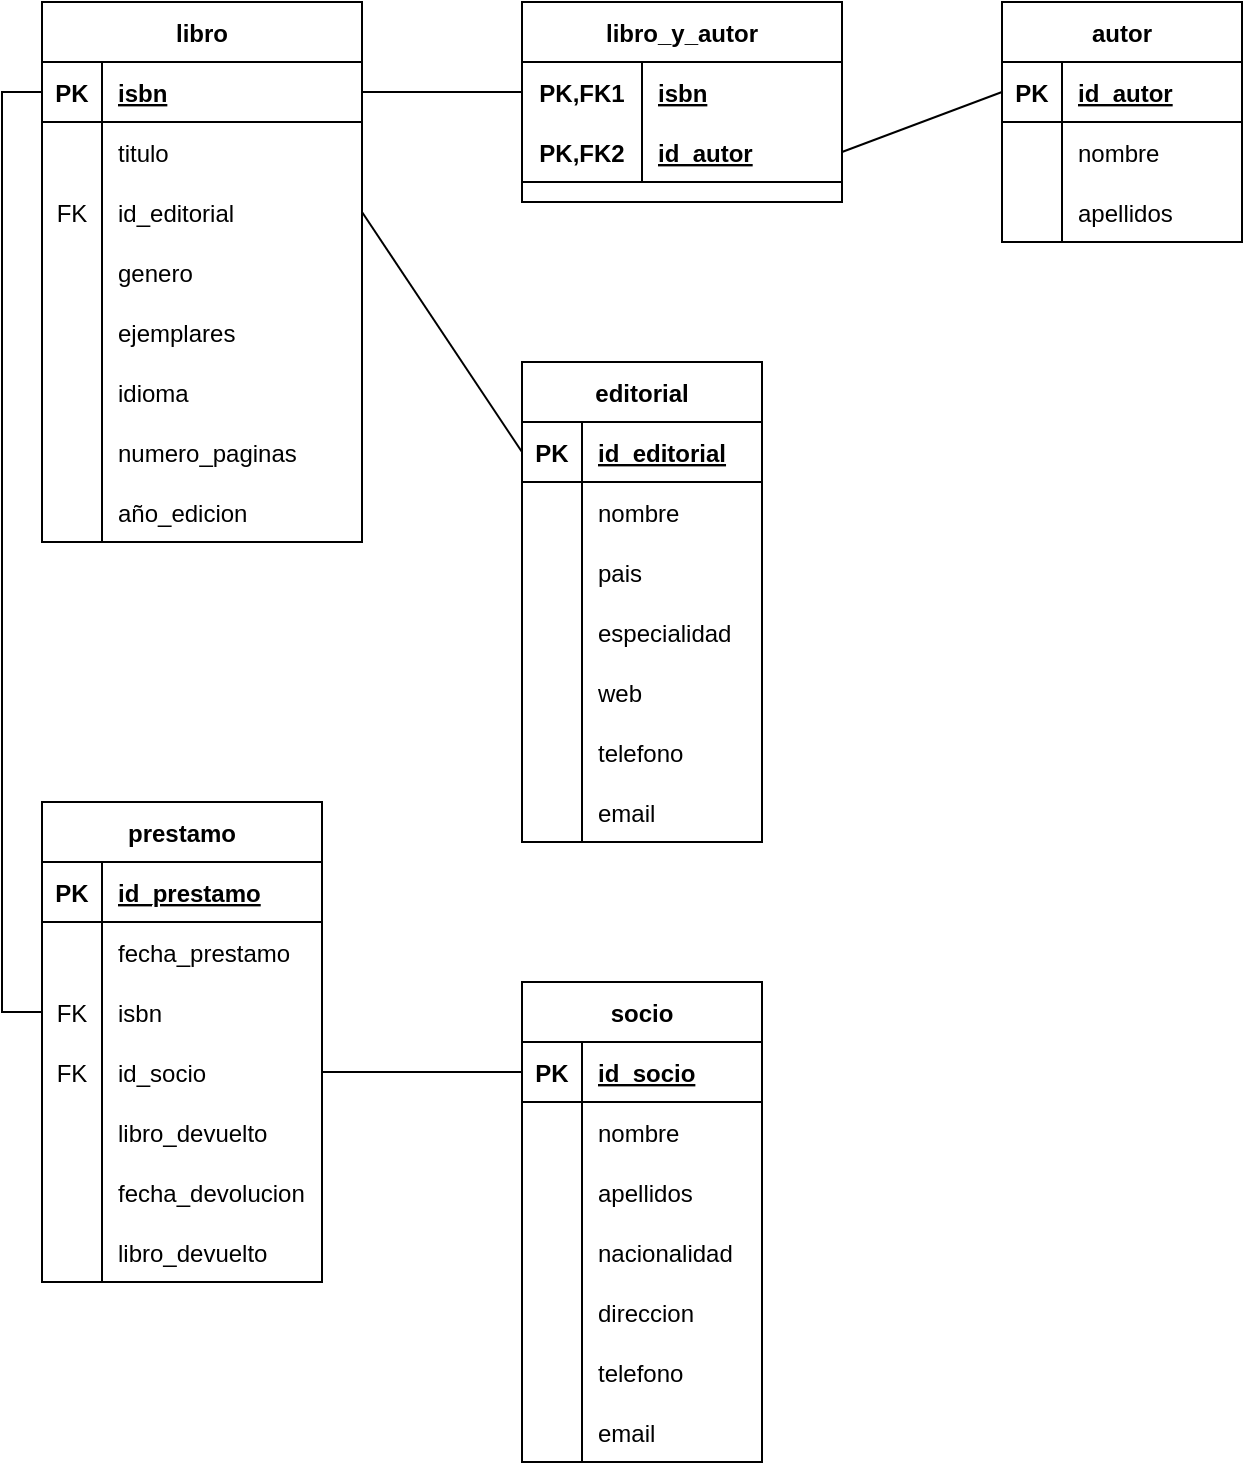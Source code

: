 <mxfile version="14.7.8" type="device"><diagram id="R2lEEEUBdFMjLlhIrx00" name="Page-1"><mxGraphModel dx="1026" dy="839" grid="1" gridSize="10" guides="1" tooltips="1" connect="1" arrows="1" fold="1" page="1" pageScale="1" pageWidth="850" pageHeight="1100" math="0" shadow="0" extFonts="Permanent Marker^https://fonts.googleapis.com/css?family=Permanent+Marker"><root><mxCell id="0"/><mxCell id="1" parent="0"/><mxCell id="C-vyLk0tnHw3VtMMgP7b-2" value="autor" style="shape=table;startSize=30;container=1;collapsible=1;childLayout=tableLayout;fixedRows=1;rowLines=0;fontStyle=1;align=center;resizeLast=1;" parent="1" vertex="1"><mxGeometry x="640" y="40" width="120" height="120" as="geometry"/></mxCell><mxCell id="C-vyLk0tnHw3VtMMgP7b-3" value="" style="shape=partialRectangle;collapsible=0;dropTarget=0;pointerEvents=0;fillColor=none;points=[[0,0.5],[1,0.5]];portConstraint=eastwest;top=0;left=0;right=0;bottom=1;" parent="C-vyLk0tnHw3VtMMgP7b-2" vertex="1"><mxGeometry y="30" width="120" height="30" as="geometry"/></mxCell><mxCell id="C-vyLk0tnHw3VtMMgP7b-4" value="PK" style="shape=partialRectangle;overflow=hidden;connectable=0;fillColor=none;top=0;left=0;bottom=0;right=0;fontStyle=1;" parent="C-vyLk0tnHw3VtMMgP7b-3" vertex="1"><mxGeometry width="30" height="30" as="geometry"/></mxCell><mxCell id="C-vyLk0tnHw3VtMMgP7b-5" value="id_autor" style="shape=partialRectangle;overflow=hidden;connectable=0;fillColor=none;top=0;left=0;bottom=0;right=0;align=left;spacingLeft=6;fontStyle=5;" parent="C-vyLk0tnHw3VtMMgP7b-3" vertex="1"><mxGeometry x="30" width="90" height="30" as="geometry"/></mxCell><mxCell id="C-vyLk0tnHw3VtMMgP7b-6" value="" style="shape=partialRectangle;collapsible=0;dropTarget=0;pointerEvents=0;fillColor=none;points=[[0,0.5],[1,0.5]];portConstraint=eastwest;top=0;left=0;right=0;bottom=0;" parent="C-vyLk0tnHw3VtMMgP7b-2" vertex="1"><mxGeometry y="60" width="120" height="30" as="geometry"/></mxCell><mxCell id="C-vyLk0tnHw3VtMMgP7b-7" value="" style="shape=partialRectangle;overflow=hidden;connectable=0;fillColor=none;top=0;left=0;bottom=0;right=0;" parent="C-vyLk0tnHw3VtMMgP7b-6" vertex="1"><mxGeometry width="30" height="30" as="geometry"/></mxCell><mxCell id="C-vyLk0tnHw3VtMMgP7b-8" value="nombre" style="shape=partialRectangle;overflow=hidden;connectable=0;fillColor=none;top=0;left=0;bottom=0;right=0;align=left;spacingLeft=6;" parent="C-vyLk0tnHw3VtMMgP7b-6" vertex="1"><mxGeometry x="30" width="90" height="30" as="geometry"/></mxCell><mxCell id="C-vyLk0tnHw3VtMMgP7b-9" value="" style="shape=partialRectangle;collapsible=0;dropTarget=0;pointerEvents=0;fillColor=none;points=[[0,0.5],[1,0.5]];portConstraint=eastwest;top=0;left=0;right=0;bottom=0;" parent="C-vyLk0tnHw3VtMMgP7b-2" vertex="1"><mxGeometry y="90" width="120" height="30" as="geometry"/></mxCell><mxCell id="C-vyLk0tnHw3VtMMgP7b-10" value="" style="shape=partialRectangle;overflow=hidden;connectable=0;fillColor=none;top=0;left=0;bottom=0;right=0;" parent="C-vyLk0tnHw3VtMMgP7b-9" vertex="1"><mxGeometry width="30" height="30" as="geometry"/></mxCell><mxCell id="C-vyLk0tnHw3VtMMgP7b-11" value="apellidos" style="shape=partialRectangle;overflow=hidden;connectable=0;fillColor=none;top=0;left=0;bottom=0;right=0;align=left;spacingLeft=6;" parent="C-vyLk0tnHw3VtMMgP7b-9" vertex="1"><mxGeometry x="30" width="90" height="30" as="geometry"/></mxCell><mxCell id="C-vyLk0tnHw3VtMMgP7b-23" value="libro" style="shape=table;startSize=30;container=1;collapsible=1;childLayout=tableLayout;fixedRows=1;rowLines=0;fontStyle=1;align=center;resizeLast=1;" parent="1" vertex="1"><mxGeometry x="160" y="40" width="160" height="270" as="geometry"/></mxCell><mxCell id="C-vyLk0tnHw3VtMMgP7b-24" value="" style="shape=partialRectangle;collapsible=0;dropTarget=0;pointerEvents=0;fillColor=none;points=[[0,0.5],[1,0.5]];portConstraint=eastwest;top=0;left=0;right=0;bottom=1;" parent="C-vyLk0tnHw3VtMMgP7b-23" vertex="1"><mxGeometry y="30" width="160" height="30" as="geometry"/></mxCell><mxCell id="C-vyLk0tnHw3VtMMgP7b-25" value="PK" style="shape=partialRectangle;overflow=hidden;connectable=0;fillColor=none;top=0;left=0;bottom=0;right=0;fontStyle=1;" parent="C-vyLk0tnHw3VtMMgP7b-24" vertex="1"><mxGeometry width="30" height="30" as="geometry"/></mxCell><mxCell id="C-vyLk0tnHw3VtMMgP7b-26" value="isbn" style="shape=partialRectangle;overflow=hidden;connectable=0;fillColor=none;top=0;left=0;bottom=0;right=0;align=left;spacingLeft=6;fontStyle=5;" parent="C-vyLk0tnHw3VtMMgP7b-24" vertex="1"><mxGeometry x="30" width="130" height="30" as="geometry"/></mxCell><mxCell id="C-vyLk0tnHw3VtMMgP7b-27" value="" style="shape=partialRectangle;collapsible=0;dropTarget=0;pointerEvents=0;fillColor=none;points=[[0,0.5],[1,0.5]];portConstraint=eastwest;top=0;left=0;right=0;bottom=0;" parent="C-vyLk0tnHw3VtMMgP7b-23" vertex="1"><mxGeometry y="60" width="160" height="30" as="geometry"/></mxCell><mxCell id="C-vyLk0tnHw3VtMMgP7b-28" value="" style="shape=partialRectangle;overflow=hidden;connectable=0;fillColor=none;top=0;left=0;bottom=0;right=0;" parent="C-vyLk0tnHw3VtMMgP7b-27" vertex="1"><mxGeometry width="30" height="30" as="geometry"/></mxCell><mxCell id="C-vyLk0tnHw3VtMMgP7b-29" value="titulo" style="shape=partialRectangle;overflow=hidden;connectable=0;fillColor=none;top=0;left=0;bottom=0;right=0;align=left;spacingLeft=6;" parent="C-vyLk0tnHw3VtMMgP7b-27" vertex="1"><mxGeometry x="30" width="130" height="30" as="geometry"/></mxCell><mxCell id="t0XQulh1M9-smdqElsIF-4" value="" style="shape=partialRectangle;collapsible=0;dropTarget=0;pointerEvents=0;fillColor=none;points=[[0,0.5],[1,0.5]];portConstraint=eastwest;top=0;left=0;right=0;bottom=0;" parent="C-vyLk0tnHw3VtMMgP7b-23" vertex="1"><mxGeometry y="90" width="160" height="30" as="geometry"/></mxCell><mxCell id="t0XQulh1M9-smdqElsIF-5" value="FK" style="shape=partialRectangle;overflow=hidden;connectable=0;fillColor=none;top=0;left=0;bottom=0;right=0;" parent="t0XQulh1M9-smdqElsIF-4" vertex="1"><mxGeometry width="30" height="30" as="geometry"/></mxCell><mxCell id="t0XQulh1M9-smdqElsIF-6" value="id_editorial" style="shape=partialRectangle;overflow=hidden;connectable=0;fillColor=none;top=0;left=0;bottom=0;right=0;align=left;spacingLeft=6;" parent="t0XQulh1M9-smdqElsIF-4" vertex="1"><mxGeometry x="30" width="130" height="30" as="geometry"/></mxCell><mxCell id="t0XQulh1M9-smdqElsIF-7" value="" style="shape=partialRectangle;collapsible=0;dropTarget=0;pointerEvents=0;fillColor=none;points=[[0,0.5],[1,0.5]];portConstraint=eastwest;top=0;left=0;right=0;bottom=0;" parent="C-vyLk0tnHw3VtMMgP7b-23" vertex="1"><mxGeometry y="120" width="160" height="30" as="geometry"/></mxCell><mxCell id="t0XQulh1M9-smdqElsIF-8" value="" style="shape=partialRectangle;overflow=hidden;connectable=0;fillColor=none;top=0;left=0;bottom=0;right=0;" parent="t0XQulh1M9-smdqElsIF-7" vertex="1"><mxGeometry width="30" height="30" as="geometry"/></mxCell><mxCell id="t0XQulh1M9-smdqElsIF-9" value="genero" style="shape=partialRectangle;overflow=hidden;connectable=0;fillColor=none;top=0;left=0;bottom=0;right=0;align=left;spacingLeft=6;" parent="t0XQulh1M9-smdqElsIF-7" vertex="1"><mxGeometry x="30" width="130" height="30" as="geometry"/></mxCell><mxCell id="t0XQulh1M9-smdqElsIF-10" value="" style="shape=partialRectangle;collapsible=0;dropTarget=0;pointerEvents=0;fillColor=none;points=[[0,0.5],[1,0.5]];portConstraint=eastwest;top=0;left=0;right=0;bottom=0;" parent="C-vyLk0tnHw3VtMMgP7b-23" vertex="1"><mxGeometry y="150" width="160" height="30" as="geometry"/></mxCell><mxCell id="t0XQulh1M9-smdqElsIF-11" value="" style="shape=partialRectangle;overflow=hidden;connectable=0;fillColor=none;top=0;left=0;bottom=0;right=0;" parent="t0XQulh1M9-smdqElsIF-10" vertex="1"><mxGeometry width="30" height="30" as="geometry"/></mxCell><mxCell id="t0XQulh1M9-smdqElsIF-12" value="ejemplares" style="shape=partialRectangle;overflow=hidden;connectable=0;fillColor=none;top=0;left=0;bottom=0;right=0;align=left;spacingLeft=6;" parent="t0XQulh1M9-smdqElsIF-10" vertex="1"><mxGeometry x="30" width="130" height="30" as="geometry"/></mxCell><mxCell id="98LerSVlrrrmI2GUcsHY-1" value="" style="shape=partialRectangle;collapsible=0;dropTarget=0;pointerEvents=0;fillColor=none;points=[[0,0.5],[1,0.5]];portConstraint=eastwest;top=0;left=0;right=0;bottom=0;" parent="C-vyLk0tnHw3VtMMgP7b-23" vertex="1"><mxGeometry y="180" width="160" height="30" as="geometry"/></mxCell><mxCell id="98LerSVlrrrmI2GUcsHY-2" value="" style="shape=partialRectangle;overflow=hidden;connectable=0;fillColor=none;top=0;left=0;bottom=0;right=0;" parent="98LerSVlrrrmI2GUcsHY-1" vertex="1"><mxGeometry width="30" height="30" as="geometry"/></mxCell><mxCell id="98LerSVlrrrmI2GUcsHY-3" value="idioma" style="shape=partialRectangle;overflow=hidden;connectable=0;fillColor=none;top=0;left=0;bottom=0;right=0;align=left;spacingLeft=6;" parent="98LerSVlrrrmI2GUcsHY-1" vertex="1"><mxGeometry x="30" width="130" height="30" as="geometry"/></mxCell><mxCell id="98LerSVlrrrmI2GUcsHY-4" value="" style="shape=partialRectangle;collapsible=0;dropTarget=0;pointerEvents=0;fillColor=none;points=[[0,0.5],[1,0.5]];portConstraint=eastwest;top=0;left=0;right=0;bottom=0;" parent="C-vyLk0tnHw3VtMMgP7b-23" vertex="1"><mxGeometry y="210" width="160" height="30" as="geometry"/></mxCell><mxCell id="98LerSVlrrrmI2GUcsHY-5" value="" style="shape=partialRectangle;overflow=hidden;connectable=0;fillColor=none;top=0;left=0;bottom=0;right=0;" parent="98LerSVlrrrmI2GUcsHY-4" vertex="1"><mxGeometry width="30" height="30" as="geometry"/></mxCell><mxCell id="98LerSVlrrrmI2GUcsHY-6" value="numero_paginas" style="shape=partialRectangle;overflow=hidden;connectable=0;fillColor=none;top=0;left=0;bottom=0;right=0;align=left;spacingLeft=6;" parent="98LerSVlrrrmI2GUcsHY-4" vertex="1"><mxGeometry x="30" width="130" height="30" as="geometry"/></mxCell><mxCell id="98LerSVlrrrmI2GUcsHY-9" value="" style="shape=partialRectangle;collapsible=0;dropTarget=0;pointerEvents=0;fillColor=none;points=[[0,0.5],[1,0.5]];portConstraint=eastwest;top=0;left=0;right=0;bottom=0;" parent="C-vyLk0tnHw3VtMMgP7b-23" vertex="1"><mxGeometry y="240" width="160" height="30" as="geometry"/></mxCell><mxCell id="98LerSVlrrrmI2GUcsHY-10" value="" style="shape=partialRectangle;overflow=hidden;connectable=0;fillColor=none;top=0;left=0;bottom=0;right=0;" parent="98LerSVlrrrmI2GUcsHY-9" vertex="1"><mxGeometry width="30" height="30" as="geometry"/></mxCell><mxCell id="98LerSVlrrrmI2GUcsHY-11" value="año_edicion" style="shape=partialRectangle;overflow=hidden;connectable=0;fillColor=none;top=0;left=0;bottom=0;right=0;align=left;spacingLeft=6;" parent="98LerSVlrrrmI2GUcsHY-9" vertex="1"><mxGeometry x="30" width="130" height="30" as="geometry"/></mxCell><mxCell id="t0XQulh1M9-smdqElsIF-29" value="editorial" style="shape=table;startSize=30;container=1;collapsible=1;childLayout=tableLayout;fixedRows=1;rowLines=0;fontStyle=1;align=center;resizeLast=1;" parent="1" vertex="1"><mxGeometry x="400" y="220" width="120" height="240" as="geometry"/></mxCell><mxCell id="t0XQulh1M9-smdqElsIF-30" value="" style="shape=partialRectangle;collapsible=0;dropTarget=0;pointerEvents=0;fillColor=none;points=[[0,0.5],[1,0.5]];portConstraint=eastwest;top=0;left=0;right=0;bottom=1;" parent="t0XQulh1M9-smdqElsIF-29" vertex="1"><mxGeometry y="30" width="120" height="30" as="geometry"/></mxCell><mxCell id="t0XQulh1M9-smdqElsIF-31" value="PK" style="shape=partialRectangle;overflow=hidden;connectable=0;fillColor=none;top=0;left=0;bottom=0;right=0;fontStyle=1;" parent="t0XQulh1M9-smdqElsIF-30" vertex="1"><mxGeometry width="30" height="30" as="geometry"/></mxCell><mxCell id="t0XQulh1M9-smdqElsIF-32" value="id_editorial" style="shape=partialRectangle;overflow=hidden;connectable=0;fillColor=none;top=0;left=0;bottom=0;right=0;align=left;spacingLeft=6;fontStyle=5;" parent="t0XQulh1M9-smdqElsIF-30" vertex="1"><mxGeometry x="30" width="90" height="30" as="geometry"/></mxCell><mxCell id="t0XQulh1M9-smdqElsIF-33" value="" style="shape=partialRectangle;collapsible=0;dropTarget=0;pointerEvents=0;fillColor=none;points=[[0,0.5],[1,0.5]];portConstraint=eastwest;top=0;left=0;right=0;bottom=0;" parent="t0XQulh1M9-smdqElsIF-29" vertex="1"><mxGeometry y="60" width="120" height="30" as="geometry"/></mxCell><mxCell id="t0XQulh1M9-smdqElsIF-34" value="" style="shape=partialRectangle;overflow=hidden;connectable=0;fillColor=none;top=0;left=0;bottom=0;right=0;" parent="t0XQulh1M9-smdqElsIF-33" vertex="1"><mxGeometry width="30" height="30" as="geometry"/></mxCell><mxCell id="t0XQulh1M9-smdqElsIF-35" value="nombre" style="shape=partialRectangle;overflow=hidden;connectable=0;fillColor=none;top=0;left=0;bottom=0;right=0;align=left;spacingLeft=6;" parent="t0XQulh1M9-smdqElsIF-33" vertex="1"><mxGeometry x="30" width="90" height="30" as="geometry"/></mxCell><mxCell id="t0XQulh1M9-smdqElsIF-39" value="" style="shape=partialRectangle;collapsible=0;dropTarget=0;pointerEvents=0;fillColor=none;points=[[0,0.5],[1,0.5]];portConstraint=eastwest;top=0;left=0;right=0;bottom=0;" parent="t0XQulh1M9-smdqElsIF-29" vertex="1"><mxGeometry y="90" width="120" height="30" as="geometry"/></mxCell><mxCell id="t0XQulh1M9-smdqElsIF-40" value="" style="shape=partialRectangle;overflow=hidden;connectable=0;fillColor=none;top=0;left=0;bottom=0;right=0;" parent="t0XQulh1M9-smdqElsIF-39" vertex="1"><mxGeometry width="30" height="30" as="geometry"/></mxCell><mxCell id="t0XQulh1M9-smdqElsIF-41" value="pais" style="shape=partialRectangle;overflow=hidden;connectable=0;fillColor=none;top=0;left=0;bottom=0;right=0;align=left;spacingLeft=6;" parent="t0XQulh1M9-smdqElsIF-39" vertex="1"><mxGeometry x="30" width="90" height="30" as="geometry"/></mxCell><mxCell id="t0XQulh1M9-smdqElsIF-42" value="" style="shape=partialRectangle;collapsible=0;dropTarget=0;pointerEvents=0;fillColor=none;points=[[0,0.5],[1,0.5]];portConstraint=eastwest;top=0;left=0;right=0;bottom=0;" parent="t0XQulh1M9-smdqElsIF-29" vertex="1"><mxGeometry y="120" width="120" height="30" as="geometry"/></mxCell><mxCell id="t0XQulh1M9-smdqElsIF-43" value="" style="shape=partialRectangle;overflow=hidden;connectable=0;fillColor=none;top=0;left=0;bottom=0;right=0;" parent="t0XQulh1M9-smdqElsIF-42" vertex="1"><mxGeometry width="30" height="30" as="geometry"/></mxCell><mxCell id="t0XQulh1M9-smdqElsIF-44" value="especialidad" style="shape=partialRectangle;overflow=hidden;connectable=0;fillColor=none;top=0;left=0;bottom=0;right=0;align=left;spacingLeft=6;" parent="t0XQulh1M9-smdqElsIF-42" vertex="1"><mxGeometry x="30" width="90" height="30" as="geometry"/></mxCell><mxCell id="t0XQulh1M9-smdqElsIF-45" value="" style="shape=partialRectangle;collapsible=0;dropTarget=0;pointerEvents=0;fillColor=none;points=[[0,0.5],[1,0.5]];portConstraint=eastwest;top=0;left=0;right=0;bottom=0;" parent="t0XQulh1M9-smdqElsIF-29" vertex="1"><mxGeometry y="150" width="120" height="30" as="geometry"/></mxCell><mxCell id="t0XQulh1M9-smdqElsIF-46" value="" style="shape=partialRectangle;overflow=hidden;connectable=0;fillColor=none;top=0;left=0;bottom=0;right=0;" parent="t0XQulh1M9-smdqElsIF-45" vertex="1"><mxGeometry width="30" height="30" as="geometry"/></mxCell><mxCell id="t0XQulh1M9-smdqElsIF-47" value="web" style="shape=partialRectangle;overflow=hidden;connectable=0;fillColor=none;top=0;left=0;bottom=0;right=0;align=left;spacingLeft=6;" parent="t0XQulh1M9-smdqElsIF-45" vertex="1"><mxGeometry x="30" width="90" height="30" as="geometry"/></mxCell><mxCell id="t0XQulh1M9-smdqElsIF-48" value="" style="shape=partialRectangle;collapsible=0;dropTarget=0;pointerEvents=0;fillColor=none;points=[[0,0.5],[1,0.5]];portConstraint=eastwest;top=0;left=0;right=0;bottom=0;" parent="t0XQulh1M9-smdqElsIF-29" vertex="1"><mxGeometry y="180" width="120" height="30" as="geometry"/></mxCell><mxCell id="t0XQulh1M9-smdqElsIF-49" value="" style="shape=partialRectangle;overflow=hidden;connectable=0;fillColor=none;top=0;left=0;bottom=0;right=0;" parent="t0XQulh1M9-smdqElsIF-48" vertex="1"><mxGeometry width="30" height="30" as="geometry"/></mxCell><mxCell id="t0XQulh1M9-smdqElsIF-50" value="telefono" style="shape=partialRectangle;overflow=hidden;connectable=0;fillColor=none;top=0;left=0;bottom=0;right=0;align=left;spacingLeft=6;" parent="t0XQulh1M9-smdqElsIF-48" vertex="1"><mxGeometry x="30" width="90" height="30" as="geometry"/></mxCell><mxCell id="t0XQulh1M9-smdqElsIF-51" value="" style="shape=partialRectangle;collapsible=0;dropTarget=0;pointerEvents=0;fillColor=none;points=[[0,0.5],[1,0.5]];portConstraint=eastwest;top=0;left=0;right=0;bottom=0;" parent="t0XQulh1M9-smdqElsIF-29" vertex="1"><mxGeometry y="210" width="120" height="30" as="geometry"/></mxCell><mxCell id="t0XQulh1M9-smdqElsIF-52" value="" style="shape=partialRectangle;overflow=hidden;connectable=0;fillColor=none;top=0;left=0;bottom=0;right=0;" parent="t0XQulh1M9-smdqElsIF-51" vertex="1"><mxGeometry width="30" height="30" as="geometry"/></mxCell><mxCell id="t0XQulh1M9-smdqElsIF-53" value="email" style="shape=partialRectangle;overflow=hidden;connectable=0;fillColor=none;top=0;left=0;bottom=0;right=0;align=left;spacingLeft=6;" parent="t0XQulh1M9-smdqElsIF-51" vertex="1"><mxGeometry x="30" width="90" height="30" as="geometry"/></mxCell><mxCell id="t0XQulh1M9-smdqElsIF-54" value="socio" style="shape=table;startSize=30;container=1;collapsible=1;childLayout=tableLayout;fixedRows=1;rowLines=0;fontStyle=1;align=center;resizeLast=1;" parent="1" vertex="1"><mxGeometry x="400" y="530" width="120" height="240" as="geometry"/></mxCell><mxCell id="t0XQulh1M9-smdqElsIF-55" value="" style="shape=partialRectangle;collapsible=0;dropTarget=0;pointerEvents=0;fillColor=none;points=[[0,0.5],[1,0.5]];portConstraint=eastwest;top=0;left=0;right=0;bottom=1;" parent="t0XQulh1M9-smdqElsIF-54" vertex="1"><mxGeometry y="30" width="120" height="30" as="geometry"/></mxCell><mxCell id="t0XQulh1M9-smdqElsIF-56" value="PK" style="shape=partialRectangle;overflow=hidden;connectable=0;fillColor=none;top=0;left=0;bottom=0;right=0;fontStyle=1;" parent="t0XQulh1M9-smdqElsIF-55" vertex="1"><mxGeometry width="30" height="30" as="geometry"/></mxCell><mxCell id="t0XQulh1M9-smdqElsIF-57" value="id_socio" style="shape=partialRectangle;overflow=hidden;connectable=0;fillColor=none;top=0;left=0;bottom=0;right=0;align=left;spacingLeft=6;fontStyle=5;" parent="t0XQulh1M9-smdqElsIF-55" vertex="1"><mxGeometry x="30" width="90" height="30" as="geometry"/></mxCell><mxCell id="t0XQulh1M9-smdqElsIF-58" value="" style="shape=partialRectangle;collapsible=0;dropTarget=0;pointerEvents=0;fillColor=none;points=[[0,0.5],[1,0.5]];portConstraint=eastwest;top=0;left=0;right=0;bottom=0;" parent="t0XQulh1M9-smdqElsIF-54" vertex="1"><mxGeometry y="60" width="120" height="30" as="geometry"/></mxCell><mxCell id="t0XQulh1M9-smdqElsIF-59" value="" style="shape=partialRectangle;overflow=hidden;connectable=0;fillColor=none;top=0;left=0;bottom=0;right=0;" parent="t0XQulh1M9-smdqElsIF-58" vertex="1"><mxGeometry width="30" height="30" as="geometry"/></mxCell><mxCell id="t0XQulh1M9-smdqElsIF-60" value="nombre" style="shape=partialRectangle;overflow=hidden;connectable=0;fillColor=none;top=0;left=0;bottom=0;right=0;align=left;spacingLeft=6;" parent="t0XQulh1M9-smdqElsIF-58" vertex="1"><mxGeometry x="30" width="90" height="30" as="geometry"/></mxCell><mxCell id="t0XQulh1M9-smdqElsIF-61" value="" style="shape=partialRectangle;collapsible=0;dropTarget=0;pointerEvents=0;fillColor=none;points=[[0,0.5],[1,0.5]];portConstraint=eastwest;top=0;left=0;right=0;bottom=0;" parent="t0XQulh1M9-smdqElsIF-54" vertex="1"><mxGeometry y="90" width="120" height="30" as="geometry"/></mxCell><mxCell id="t0XQulh1M9-smdqElsIF-62" value="" style="shape=partialRectangle;overflow=hidden;connectable=0;fillColor=none;top=0;left=0;bottom=0;right=0;" parent="t0XQulh1M9-smdqElsIF-61" vertex="1"><mxGeometry width="30" height="30" as="geometry"/></mxCell><mxCell id="t0XQulh1M9-smdqElsIF-63" value="apellidos" style="shape=partialRectangle;overflow=hidden;connectable=0;fillColor=none;top=0;left=0;bottom=0;right=0;align=left;spacingLeft=6;" parent="t0XQulh1M9-smdqElsIF-61" vertex="1"><mxGeometry x="30" width="90" height="30" as="geometry"/></mxCell><mxCell id="t0XQulh1M9-smdqElsIF-64" value="" style="shape=partialRectangle;collapsible=0;dropTarget=0;pointerEvents=0;fillColor=none;points=[[0,0.5],[1,0.5]];portConstraint=eastwest;top=0;left=0;right=0;bottom=0;" parent="t0XQulh1M9-smdqElsIF-54" vertex="1"><mxGeometry y="120" width="120" height="30" as="geometry"/></mxCell><mxCell id="t0XQulh1M9-smdqElsIF-65" value="" style="shape=partialRectangle;overflow=hidden;connectable=0;fillColor=none;top=0;left=0;bottom=0;right=0;" parent="t0XQulh1M9-smdqElsIF-64" vertex="1"><mxGeometry width="30" height="30" as="geometry"/></mxCell><mxCell id="t0XQulh1M9-smdqElsIF-66" value="nacionalidad" style="shape=partialRectangle;overflow=hidden;connectable=0;fillColor=none;top=0;left=0;bottom=0;right=0;align=left;spacingLeft=6;" parent="t0XQulh1M9-smdqElsIF-64" vertex="1"><mxGeometry x="30" width="90" height="30" as="geometry"/></mxCell><mxCell id="t0XQulh1M9-smdqElsIF-67" value="" style="shape=partialRectangle;collapsible=0;dropTarget=0;pointerEvents=0;fillColor=none;points=[[0,0.5],[1,0.5]];portConstraint=eastwest;top=0;left=0;right=0;bottom=0;" parent="t0XQulh1M9-smdqElsIF-54" vertex="1"><mxGeometry y="150" width="120" height="30" as="geometry"/></mxCell><mxCell id="t0XQulh1M9-smdqElsIF-68" value="" style="shape=partialRectangle;overflow=hidden;connectable=0;fillColor=none;top=0;left=0;bottom=0;right=0;" parent="t0XQulh1M9-smdqElsIF-67" vertex="1"><mxGeometry width="30" height="30" as="geometry"/></mxCell><mxCell id="t0XQulh1M9-smdqElsIF-69" value="direccion" style="shape=partialRectangle;overflow=hidden;connectable=0;fillColor=none;top=0;left=0;bottom=0;right=0;align=left;spacingLeft=6;" parent="t0XQulh1M9-smdqElsIF-67" vertex="1"><mxGeometry x="30" width="90" height="30" as="geometry"/></mxCell><mxCell id="t0XQulh1M9-smdqElsIF-70" value="" style="shape=partialRectangle;collapsible=0;dropTarget=0;pointerEvents=0;fillColor=none;points=[[0,0.5],[1,0.5]];portConstraint=eastwest;top=0;left=0;right=0;bottom=0;" parent="t0XQulh1M9-smdqElsIF-54" vertex="1"><mxGeometry y="180" width="120" height="30" as="geometry"/></mxCell><mxCell id="t0XQulh1M9-smdqElsIF-71" value="" style="shape=partialRectangle;overflow=hidden;connectable=0;fillColor=none;top=0;left=0;bottom=0;right=0;" parent="t0XQulh1M9-smdqElsIF-70" vertex="1"><mxGeometry width="30" height="30" as="geometry"/></mxCell><mxCell id="t0XQulh1M9-smdqElsIF-72" value="telefono" style="shape=partialRectangle;overflow=hidden;connectable=0;fillColor=none;top=0;left=0;bottom=0;right=0;align=left;spacingLeft=6;" parent="t0XQulh1M9-smdqElsIF-70" vertex="1"><mxGeometry x="30" width="90" height="30" as="geometry"/></mxCell><mxCell id="t0XQulh1M9-smdqElsIF-73" value="" style="shape=partialRectangle;collapsible=0;dropTarget=0;pointerEvents=0;fillColor=none;points=[[0,0.5],[1,0.5]];portConstraint=eastwest;top=0;left=0;right=0;bottom=0;" parent="t0XQulh1M9-smdqElsIF-54" vertex="1"><mxGeometry y="210" width="120" height="30" as="geometry"/></mxCell><mxCell id="t0XQulh1M9-smdqElsIF-74" value="" style="shape=partialRectangle;overflow=hidden;connectable=0;fillColor=none;top=0;left=0;bottom=0;right=0;" parent="t0XQulh1M9-smdqElsIF-73" vertex="1"><mxGeometry width="30" height="30" as="geometry"/></mxCell><mxCell id="t0XQulh1M9-smdqElsIF-75" value="email" style="shape=partialRectangle;overflow=hidden;connectable=0;fillColor=none;top=0;left=0;bottom=0;right=0;align=left;spacingLeft=6;" parent="t0XQulh1M9-smdqElsIF-73" vertex="1"><mxGeometry x="30" width="90" height="30" as="geometry"/></mxCell><mxCell id="t0XQulh1M9-smdqElsIF-81" value="prestamo" style="shape=table;startSize=30;container=1;collapsible=1;childLayout=tableLayout;fixedRows=1;rowLines=0;fontStyle=1;align=center;resizeLast=1;" parent="1" vertex="1"><mxGeometry x="160" y="440" width="140" height="240" as="geometry"/></mxCell><mxCell id="t0XQulh1M9-smdqElsIF-82" value="" style="shape=partialRectangle;collapsible=0;dropTarget=0;pointerEvents=0;fillColor=none;points=[[0,0.5],[1,0.5]];portConstraint=eastwest;top=0;left=0;right=0;bottom=1;" parent="t0XQulh1M9-smdqElsIF-81" vertex="1"><mxGeometry y="30" width="140" height="30" as="geometry"/></mxCell><mxCell id="t0XQulh1M9-smdqElsIF-83" value="PK" style="shape=partialRectangle;overflow=hidden;connectable=0;fillColor=none;top=0;left=0;bottom=0;right=0;fontStyle=1;" parent="t0XQulh1M9-smdqElsIF-82" vertex="1"><mxGeometry width="30" height="30" as="geometry"/></mxCell><mxCell id="t0XQulh1M9-smdqElsIF-84" value="id_prestamo" style="shape=partialRectangle;overflow=hidden;connectable=0;fillColor=none;top=0;left=0;bottom=0;right=0;align=left;spacingLeft=6;fontStyle=5;" parent="t0XQulh1M9-smdqElsIF-82" vertex="1"><mxGeometry x="30" width="110" height="30" as="geometry"/></mxCell><mxCell id="t0XQulh1M9-smdqElsIF-85" value="" style="shape=partialRectangle;collapsible=0;dropTarget=0;pointerEvents=0;fillColor=none;points=[[0,0.5],[1,0.5]];portConstraint=eastwest;top=0;left=0;right=0;bottom=0;" parent="t0XQulh1M9-smdqElsIF-81" vertex="1"><mxGeometry y="60" width="140" height="30" as="geometry"/></mxCell><mxCell id="t0XQulh1M9-smdqElsIF-86" value="" style="shape=partialRectangle;overflow=hidden;connectable=0;fillColor=none;top=0;left=0;bottom=0;right=0;" parent="t0XQulh1M9-smdqElsIF-85" vertex="1"><mxGeometry width="30" height="30" as="geometry"/></mxCell><mxCell id="t0XQulh1M9-smdqElsIF-87" value="fecha_prestamo" style="shape=partialRectangle;overflow=hidden;connectable=0;fillColor=none;top=0;left=0;bottom=0;right=0;align=left;spacingLeft=6;" parent="t0XQulh1M9-smdqElsIF-85" vertex="1"><mxGeometry x="30" width="110" height="30" as="geometry"/></mxCell><mxCell id="t0XQulh1M9-smdqElsIF-88" value="" style="shape=partialRectangle;collapsible=0;dropTarget=0;pointerEvents=0;fillColor=none;points=[[0,0.5],[1,0.5]];portConstraint=eastwest;top=0;left=0;right=0;bottom=0;" parent="t0XQulh1M9-smdqElsIF-81" vertex="1"><mxGeometry y="90" width="140" height="30" as="geometry"/></mxCell><mxCell id="t0XQulh1M9-smdqElsIF-89" value="FK" style="shape=partialRectangle;overflow=hidden;connectable=0;fillColor=none;top=0;left=0;bottom=0;right=0;" parent="t0XQulh1M9-smdqElsIF-88" vertex="1"><mxGeometry width="30" height="30" as="geometry"/></mxCell><mxCell id="t0XQulh1M9-smdqElsIF-90" value="isbn" style="shape=partialRectangle;overflow=hidden;connectable=0;fillColor=none;top=0;left=0;bottom=0;right=0;align=left;spacingLeft=6;" parent="t0XQulh1M9-smdqElsIF-88" vertex="1"><mxGeometry x="30" width="110" height="30" as="geometry"/></mxCell><mxCell id="t0XQulh1M9-smdqElsIF-91" value="" style="shape=partialRectangle;collapsible=0;dropTarget=0;pointerEvents=0;fillColor=none;points=[[0,0.5],[1,0.5]];portConstraint=eastwest;top=0;left=0;right=0;bottom=0;" parent="t0XQulh1M9-smdqElsIF-81" vertex="1"><mxGeometry y="120" width="140" height="30" as="geometry"/></mxCell><mxCell id="t0XQulh1M9-smdqElsIF-92" value="FK" style="shape=partialRectangle;overflow=hidden;connectable=0;fillColor=none;top=0;left=0;bottom=0;right=0;" parent="t0XQulh1M9-smdqElsIF-91" vertex="1"><mxGeometry width="30" height="30" as="geometry"/></mxCell><mxCell id="t0XQulh1M9-smdqElsIF-93" value="id_socio" style="shape=partialRectangle;overflow=hidden;connectable=0;fillColor=none;top=0;left=0;bottom=0;right=0;align=left;spacingLeft=6;" parent="t0XQulh1M9-smdqElsIF-91" vertex="1"><mxGeometry x="30" width="110" height="30" as="geometry"/></mxCell><mxCell id="t0XQulh1M9-smdqElsIF-101" value="" style="shape=partialRectangle;collapsible=0;dropTarget=0;pointerEvents=0;fillColor=none;points=[[0,0.5],[1,0.5]];portConstraint=eastwest;top=0;left=0;right=0;bottom=0;" parent="t0XQulh1M9-smdqElsIF-81" vertex="1"><mxGeometry y="150" width="140" height="30" as="geometry"/></mxCell><mxCell id="t0XQulh1M9-smdqElsIF-102" value="" style="shape=partialRectangle;overflow=hidden;connectable=0;fillColor=none;top=0;left=0;bottom=0;right=0;" parent="t0XQulh1M9-smdqElsIF-101" vertex="1"><mxGeometry width="30" height="30" as="geometry"/></mxCell><mxCell id="t0XQulh1M9-smdqElsIF-103" value="libro_devuelto" style="shape=partialRectangle;overflow=hidden;connectable=0;fillColor=none;top=0;left=0;bottom=0;right=0;align=left;spacingLeft=6;" parent="t0XQulh1M9-smdqElsIF-101" vertex="1"><mxGeometry x="30" width="110" height="30" as="geometry"/></mxCell><mxCell id="98LerSVlrrrmI2GUcsHY-15" value="" style="shape=partialRectangle;collapsible=0;dropTarget=0;pointerEvents=0;fillColor=none;points=[[0,0.5],[1,0.5]];portConstraint=eastwest;top=0;left=0;right=0;bottom=0;" parent="t0XQulh1M9-smdqElsIF-81" vertex="1"><mxGeometry y="180" width="140" height="30" as="geometry"/></mxCell><mxCell id="98LerSVlrrrmI2GUcsHY-16" value="" style="shape=partialRectangle;overflow=hidden;connectable=0;fillColor=none;top=0;left=0;bottom=0;right=0;" parent="98LerSVlrrrmI2GUcsHY-15" vertex="1"><mxGeometry width="30" height="30" as="geometry"/></mxCell><mxCell id="98LerSVlrrrmI2GUcsHY-17" value="fecha_devolucion" style="shape=partialRectangle;overflow=hidden;connectable=0;fillColor=none;top=0;left=0;bottom=0;right=0;align=left;spacingLeft=6;" parent="98LerSVlrrrmI2GUcsHY-15" vertex="1"><mxGeometry x="30" width="110" height="30" as="geometry"/></mxCell><mxCell id="98LerSVlrrrmI2GUcsHY-18" value="" style="shape=partialRectangle;collapsible=0;dropTarget=0;pointerEvents=0;fillColor=none;points=[[0,0.5],[1,0.5]];portConstraint=eastwest;top=0;left=0;right=0;bottom=0;" parent="t0XQulh1M9-smdqElsIF-81" vertex="1"><mxGeometry y="210" width="140" height="30" as="geometry"/></mxCell><mxCell id="98LerSVlrrrmI2GUcsHY-19" value="" style="shape=partialRectangle;overflow=hidden;connectable=0;fillColor=none;top=0;left=0;bottom=0;right=0;" parent="98LerSVlrrrmI2GUcsHY-18" vertex="1"><mxGeometry width="30" height="30" as="geometry"/></mxCell><mxCell id="98LerSVlrrrmI2GUcsHY-20" value="libro_devuelto" style="shape=partialRectangle;overflow=hidden;connectable=0;fillColor=none;top=0;left=0;bottom=0;right=0;align=left;spacingLeft=6;" parent="98LerSVlrrrmI2GUcsHY-18" vertex="1"><mxGeometry x="30" width="110" height="30" as="geometry"/></mxCell><mxCell id="jPtuHoAgO81-HVJdZDaV-3" style="rounded=0;orthogonalLoop=1;jettySize=auto;html=1;exitX=1;exitY=0.5;exitDx=0;exitDy=0;entryX=0;entryY=0.5;entryDx=0;entryDy=0;endArrow=none;endFill=0;" parent="1" source="t0XQulh1M9-smdqElsIF-4" target="t0XQulh1M9-smdqElsIF-30" edge="1"><mxGeometry relative="1" as="geometry"/></mxCell><mxCell id="jPtuHoAgO81-HVJdZDaV-4" style="edgeStyle=orthogonalEdgeStyle;rounded=0;orthogonalLoop=1;jettySize=auto;html=1;exitX=0;exitY=0.5;exitDx=0;exitDy=0;entryX=0;entryY=0.5;entryDx=0;entryDy=0;endArrow=none;endFill=0;" parent="1" source="t0XQulh1M9-smdqElsIF-88" target="C-vyLk0tnHw3VtMMgP7b-24" edge="1"><mxGeometry relative="1" as="geometry"/></mxCell><mxCell id="jPtuHoAgO81-HVJdZDaV-5" style="edgeStyle=none;rounded=0;orthogonalLoop=1;jettySize=auto;html=1;exitX=1;exitY=0.5;exitDx=0;exitDy=0;entryX=0;entryY=0.5;entryDx=0;entryDy=0;endArrow=none;endFill=0;" parent="1" source="t0XQulh1M9-smdqElsIF-91" target="t0XQulh1M9-smdqElsIF-55" edge="1"><mxGeometry relative="1" as="geometry"/></mxCell><mxCell id="zQO-p6MqqKz9E4Pw_-Yj-30" value="libro_y_autor" style="shape=table;startSize=30;container=1;collapsible=1;childLayout=tableLayout;fixedRows=1;rowLines=0;fontStyle=1;align=center;resizeLast=1;" vertex="1" parent="1"><mxGeometry x="400" y="40" width="160" height="100" as="geometry"/></mxCell><mxCell id="zQO-p6MqqKz9E4Pw_-Yj-31" value="" style="shape=partialRectangle;collapsible=0;dropTarget=0;pointerEvents=0;fillColor=none;top=0;left=0;bottom=0;right=0;points=[[0,0.5],[1,0.5]];portConstraint=eastwest;" vertex="1" parent="zQO-p6MqqKz9E4Pw_-Yj-30"><mxGeometry y="30" width="160" height="30" as="geometry"/></mxCell><mxCell id="zQO-p6MqqKz9E4Pw_-Yj-32" value="PK,FK1" style="shape=partialRectangle;connectable=0;fillColor=none;top=0;left=0;bottom=0;right=0;fontStyle=1;overflow=hidden;" vertex="1" parent="zQO-p6MqqKz9E4Pw_-Yj-31"><mxGeometry width="60" height="30" as="geometry"/></mxCell><mxCell id="zQO-p6MqqKz9E4Pw_-Yj-33" value="isbn" style="shape=partialRectangle;connectable=0;fillColor=none;top=0;left=0;bottom=0;right=0;align=left;spacingLeft=6;fontStyle=5;overflow=hidden;" vertex="1" parent="zQO-p6MqqKz9E4Pw_-Yj-31"><mxGeometry x="60" width="100" height="30" as="geometry"/></mxCell><mxCell id="zQO-p6MqqKz9E4Pw_-Yj-34" value="" style="shape=partialRectangle;collapsible=0;dropTarget=0;pointerEvents=0;fillColor=none;top=0;left=0;bottom=1;right=0;points=[[0,0.5],[1,0.5]];portConstraint=eastwest;" vertex="1" parent="zQO-p6MqqKz9E4Pw_-Yj-30"><mxGeometry y="60" width="160" height="30" as="geometry"/></mxCell><mxCell id="zQO-p6MqqKz9E4Pw_-Yj-35" value="PK,FK2" style="shape=partialRectangle;connectable=0;fillColor=none;top=0;left=0;bottom=0;right=0;fontStyle=1;overflow=hidden;" vertex="1" parent="zQO-p6MqqKz9E4Pw_-Yj-34"><mxGeometry width="60" height="30" as="geometry"/></mxCell><mxCell id="zQO-p6MqqKz9E4Pw_-Yj-36" value="id_autor" style="shape=partialRectangle;connectable=0;fillColor=none;top=0;left=0;bottom=0;right=0;align=left;spacingLeft=6;fontStyle=5;overflow=hidden;" vertex="1" parent="zQO-p6MqqKz9E4Pw_-Yj-34"><mxGeometry x="60" width="100" height="30" as="geometry"/></mxCell><mxCell id="zQO-p6MqqKz9E4Pw_-Yj-43" style="edgeStyle=orthogonalEdgeStyle;rounded=0;orthogonalLoop=1;jettySize=auto;html=1;exitX=1;exitY=0.5;exitDx=0;exitDy=0;entryX=0;entryY=0.5;entryDx=0;entryDy=0;endArrow=none;endFill=0;" edge="1" parent="1" source="C-vyLk0tnHw3VtMMgP7b-24" target="zQO-p6MqqKz9E4Pw_-Yj-31"><mxGeometry relative="1" as="geometry"/></mxCell><mxCell id="zQO-p6MqqKz9E4Pw_-Yj-44" style="rounded=0;orthogonalLoop=1;jettySize=auto;html=1;exitX=0;exitY=0.5;exitDx=0;exitDy=0;entryX=1;entryY=0.5;entryDx=0;entryDy=0;endArrow=none;endFill=0;" edge="1" parent="1" source="C-vyLk0tnHw3VtMMgP7b-3" target="zQO-p6MqqKz9E4Pw_-Yj-34"><mxGeometry relative="1" as="geometry"/></mxCell></root></mxGraphModel></diagram></mxfile>